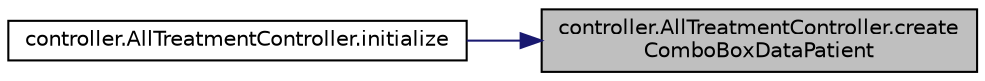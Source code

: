 digraph "controller.AllTreatmentController.createComboBoxDataPatient"
{
 // LATEX_PDF_SIZE
  edge [fontname="Helvetica",fontsize="10",labelfontname="Helvetica",labelfontsize="10"];
  node [fontname="Helvetica",fontsize="10",shape=record];
  rankdir="RL";
  Node1 [label="controller.AllTreatmentController.create\lComboBoxDataPatient",height=0.2,width=0.4,color="black", fillcolor="grey75", style="filled", fontcolor="black",tooltip=" "];
  Node1 -> Node2 [dir="back",color="midnightblue",fontsize="10",style="solid",fontname="Helvetica"];
  Node2 [label="controller.AllTreatmentController.initialize",height=0.2,width=0.4,color="black", fillcolor="white", style="filled",URL="$classcontroller_1_1_all_treatment_controller.html#a06b12fc992cae2f06560f77a794623e9",tooltip=" "];
}
